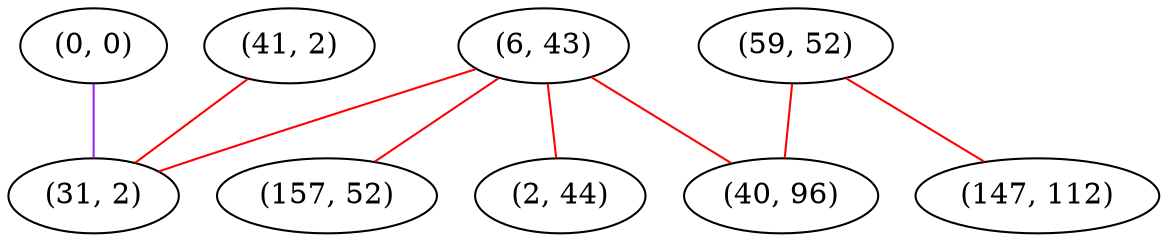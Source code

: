 graph "" {
"(0, 0)";
"(59, 52)";
"(6, 43)";
"(157, 52)";
"(40, 96)";
"(147, 112)";
"(41, 2)";
"(2, 44)";
"(31, 2)";
"(0, 0)" -- "(31, 2)"  [color=purple, key=0, weight=4];
"(59, 52)" -- "(147, 112)"  [color=red, key=0, weight=1];
"(59, 52)" -- "(40, 96)"  [color=red, key=0, weight=1];
"(6, 43)" -- "(157, 52)"  [color=red, key=0, weight=1];
"(6, 43)" -- "(40, 96)"  [color=red, key=0, weight=1];
"(6, 43)" -- "(2, 44)"  [color=red, key=0, weight=1];
"(6, 43)" -- "(31, 2)"  [color=red, key=0, weight=1];
"(41, 2)" -- "(31, 2)"  [color=red, key=0, weight=1];
}

